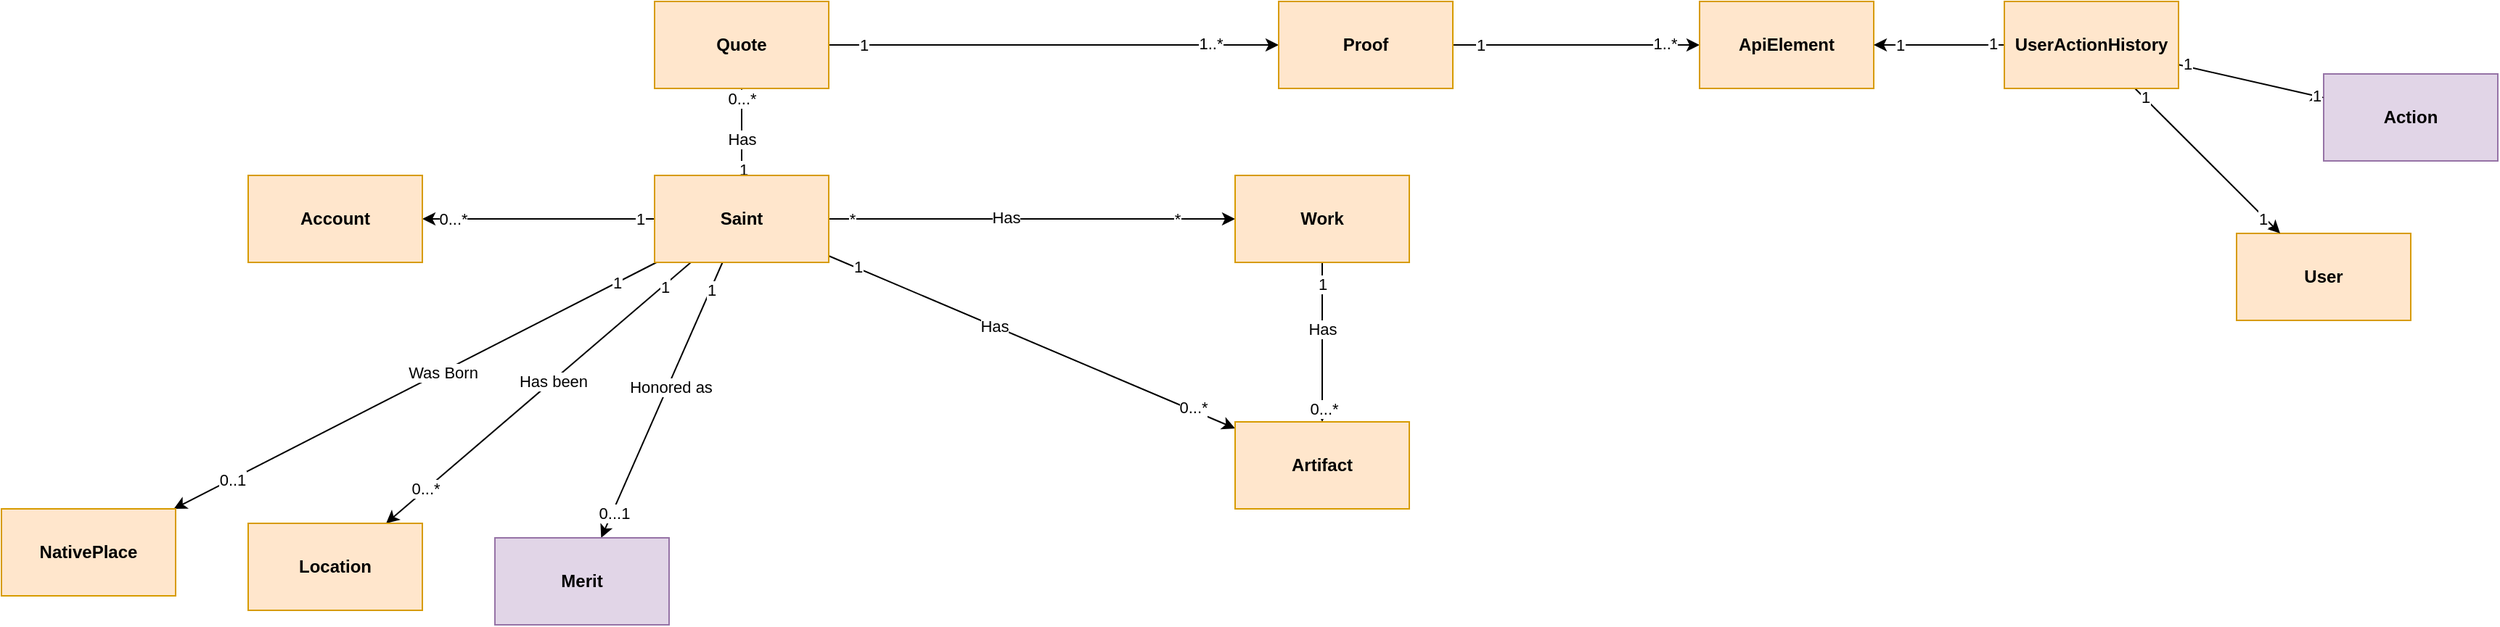 <mxfile version="20.2.2" type="device"><diagram id="CUNH2kqTtaA5TW_3SUtc" name="Page-1"><mxGraphModel dx="2493" dy="540" grid="1" gridSize="10" guides="1" tooltips="1" connect="1" arrows="1" fold="1" page="1" pageScale="1" pageWidth="850" pageHeight="1100" math="0" shadow="0"><root><mxCell id="0"/><mxCell id="1" parent="0"/><mxCell id="uzarUhcuvTxf5Rq-uIZn-3" style="rounded=0;orthogonalLoop=1;jettySize=auto;html=1;" parent="1" source="uzarUhcuvTxf5Rq-uIZn-1" target="uzarUhcuvTxf5Rq-uIZn-2" edge="1"><mxGeometry relative="1" as="geometry"/></mxCell><mxCell id="uzarUhcuvTxf5Rq-uIZn-5" value="*" style="edgeLabel;html=1;align=center;verticalAlign=middle;resizable=0;points=[];" parent="uzarUhcuvTxf5Rq-uIZn-3" vertex="1" connectable="0"><mxGeometry x="-0.885" relative="1" as="geometry"><mxPoint as="offset"/></mxGeometry></mxCell><mxCell id="uzarUhcuvTxf5Rq-uIZn-6" value="*" style="edgeLabel;html=1;align=center;verticalAlign=middle;resizable=0;points=[];" parent="uzarUhcuvTxf5Rq-uIZn-3" vertex="1" connectable="0"><mxGeometry x="0.757" relative="1" as="geometry"><mxPoint x="-6" as="offset"/></mxGeometry></mxCell><mxCell id="uzarUhcuvTxf5Rq-uIZn-15" value="Has" style="edgeLabel;html=1;align=center;verticalAlign=middle;resizable=0;points=[];" parent="uzarUhcuvTxf5Rq-uIZn-3" vertex="1" connectable="0"><mxGeometry x="-0.13" y="1" relative="1" as="geometry"><mxPoint as="offset"/></mxGeometry></mxCell><mxCell id="uzarUhcuvTxf5Rq-uIZn-8" style="edgeStyle=none;rounded=0;orthogonalLoop=1;jettySize=auto;html=1;" parent="1" source="uzarUhcuvTxf5Rq-uIZn-1" target="uzarUhcuvTxf5Rq-uIZn-4" edge="1"><mxGeometry relative="1" as="geometry"/></mxCell><mxCell id="uzarUhcuvTxf5Rq-uIZn-10" value="1" style="edgeLabel;html=1;align=center;verticalAlign=middle;resizable=0;points=[];" parent="uzarUhcuvTxf5Rq-uIZn-8" vertex="1" connectable="0"><mxGeometry x="-0.834" relative="1" as="geometry"><mxPoint as="offset"/></mxGeometry></mxCell><mxCell id="uzarUhcuvTxf5Rq-uIZn-11" value="0..1" style="edgeLabel;html=1;align=center;verticalAlign=middle;resizable=0;points=[];" parent="uzarUhcuvTxf5Rq-uIZn-8" vertex="1" connectable="0"><mxGeometry x="0.756" relative="1" as="geometry"><mxPoint as="offset"/></mxGeometry></mxCell><mxCell id="uzarUhcuvTxf5Rq-uIZn-13" value="Was Born" style="edgeLabel;html=1;align=center;verticalAlign=middle;resizable=0;points=[];" parent="uzarUhcuvTxf5Rq-uIZn-8" vertex="1" connectable="0"><mxGeometry x="-0.112" relative="1" as="geometry"><mxPoint as="offset"/></mxGeometry></mxCell><mxCell id="uzarUhcuvTxf5Rq-uIZn-14" style="edgeStyle=none;rounded=0;orthogonalLoop=1;jettySize=auto;html=1;" parent="1" source="uzarUhcuvTxf5Rq-uIZn-1" target="uzarUhcuvTxf5Rq-uIZn-12" edge="1"><mxGeometry relative="1" as="geometry"/></mxCell><mxCell id="uzarUhcuvTxf5Rq-uIZn-16" value="Has been" style="edgeLabel;html=1;align=center;verticalAlign=middle;resizable=0;points=[];" parent="uzarUhcuvTxf5Rq-uIZn-14" vertex="1" connectable="0"><mxGeometry x="-0.093" relative="1" as="geometry"><mxPoint as="offset"/></mxGeometry></mxCell><mxCell id="uzarUhcuvTxf5Rq-uIZn-17" value="1" style="edgeLabel;html=1;align=center;verticalAlign=middle;resizable=0;points=[];" parent="uzarUhcuvTxf5Rq-uIZn-14" vertex="1" connectable="0"><mxGeometry x="-0.821" y="1" relative="1" as="geometry"><mxPoint as="offset"/></mxGeometry></mxCell><mxCell id="uzarUhcuvTxf5Rq-uIZn-18" value="0...*" style="edgeLabel;html=1;align=center;verticalAlign=middle;resizable=0;points=[];" parent="uzarUhcuvTxf5Rq-uIZn-14" vertex="1" connectable="0"><mxGeometry x="0.74" y="-1" relative="1" as="geometry"><mxPoint as="offset"/></mxGeometry></mxCell><mxCell id="uzarUhcuvTxf5Rq-uIZn-20" style="edgeStyle=none;rounded=0;orthogonalLoop=1;jettySize=auto;html=1;" parent="1" source="uzarUhcuvTxf5Rq-uIZn-1" target="uzarUhcuvTxf5Rq-uIZn-19" edge="1"><mxGeometry relative="1" as="geometry"/></mxCell><mxCell id="uzarUhcuvTxf5Rq-uIZn-21" value="1" style="edgeLabel;html=1;align=center;verticalAlign=middle;resizable=0;points=[];" parent="uzarUhcuvTxf5Rq-uIZn-20" vertex="1" connectable="0"><mxGeometry x="-0.844" y="-1" relative="1" as="geometry"><mxPoint as="offset"/></mxGeometry></mxCell><mxCell id="uzarUhcuvTxf5Rq-uIZn-22" value="0...*" style="edgeLabel;html=1;align=center;verticalAlign=middle;resizable=0;points=[];" parent="uzarUhcuvTxf5Rq-uIZn-20" vertex="1" connectable="0"><mxGeometry x="0.764" relative="1" as="geometry"><mxPoint as="offset"/></mxGeometry></mxCell><mxCell id="uzarUhcuvTxf5Rq-uIZn-23" value="Has" style="edgeLabel;html=1;align=center;verticalAlign=middle;resizable=0;points=[];" parent="uzarUhcuvTxf5Rq-uIZn-20" vertex="1" connectable="0"><mxGeometry x="-0.152" relative="1" as="geometry"><mxPoint as="offset"/></mxGeometry></mxCell><mxCell id="Sf6TQnazEI-2xTxifN0Y-2" style="rounded=0;orthogonalLoop=1;jettySize=auto;html=1;" edge="1" parent="1" source="uzarUhcuvTxf5Rq-uIZn-1" target="Sf6TQnazEI-2xTxifN0Y-1"><mxGeometry relative="1" as="geometry"/></mxCell><mxCell id="Sf6TQnazEI-2xTxifN0Y-3" value="1" style="edgeLabel;html=1;align=center;verticalAlign=middle;resizable=0;points=[];" vertex="1" connectable="0" parent="Sf6TQnazEI-2xTxifN0Y-2"><mxGeometry x="-0.863" y="1" relative="1" as="geometry"><mxPoint as="offset"/></mxGeometry></mxCell><mxCell id="Sf6TQnazEI-2xTxifN0Y-4" value="0...*" style="edgeLabel;html=1;align=center;verticalAlign=middle;resizable=0;points=[];" vertex="1" connectable="0" parent="Sf6TQnazEI-2xTxifN0Y-2"><mxGeometry x="0.785" y="2" relative="1" as="geometry"><mxPoint as="offset"/></mxGeometry></mxCell><mxCell id="Sf6TQnazEI-2xTxifN0Y-6" value="Has" style="edgeLabel;html=1;align=center;verticalAlign=middle;resizable=0;points=[];" vertex="1" connectable="0" parent="Sf6TQnazEI-2xTxifN0Y-2"><mxGeometry x="-0.184" relative="1" as="geometry"><mxPoint as="offset"/></mxGeometry></mxCell><mxCell id="Sf6TQnazEI-2xTxifN0Y-15" style="edgeStyle=none;rounded=0;orthogonalLoop=1;jettySize=auto;html=1;" edge="1" parent="1" source="uzarUhcuvTxf5Rq-uIZn-1" target="Sf6TQnazEI-2xTxifN0Y-14"><mxGeometry relative="1" as="geometry"/></mxCell><mxCell id="Sf6TQnazEI-2xTxifN0Y-16" value="1" style="edgeLabel;html=1;align=center;verticalAlign=middle;resizable=0;points=[];" vertex="1" connectable="0" parent="Sf6TQnazEI-2xTxifN0Y-15"><mxGeometry x="-0.867" relative="1" as="geometry"><mxPoint as="offset"/></mxGeometry></mxCell><mxCell id="Sf6TQnazEI-2xTxifN0Y-17" value="0...*" style="edgeLabel;html=1;align=center;verticalAlign=middle;resizable=0;points=[];" vertex="1" connectable="0" parent="Sf6TQnazEI-2xTxifN0Y-15"><mxGeometry x="0.796" relative="1" as="geometry"><mxPoint x="4" as="offset"/></mxGeometry></mxCell><mxCell id="Sf6TQnazEI-2xTxifN0Y-23" style="edgeStyle=none;rounded=0;orthogonalLoop=1;jettySize=auto;html=1;" edge="1" parent="1" source="uzarUhcuvTxf5Rq-uIZn-1" target="Sf6TQnazEI-2xTxifN0Y-22"><mxGeometry relative="1" as="geometry"/></mxCell><mxCell id="Sf6TQnazEI-2xTxifN0Y-24" value="1" style="edgeLabel;html=1;align=center;verticalAlign=middle;resizable=0;points=[];" vertex="1" connectable="0" parent="Sf6TQnazEI-2xTxifN0Y-23"><mxGeometry x="-0.799" relative="1" as="geometry"><mxPoint as="offset"/></mxGeometry></mxCell><mxCell id="Sf6TQnazEI-2xTxifN0Y-25" value="0...1" style="edgeLabel;html=1;align=center;verticalAlign=middle;resizable=0;points=[];" vertex="1" connectable="0" parent="Sf6TQnazEI-2xTxifN0Y-23"><mxGeometry x="0.812" y="1" relative="1" as="geometry"><mxPoint as="offset"/></mxGeometry></mxCell><mxCell id="Sf6TQnazEI-2xTxifN0Y-26" value="Honored as" style="edgeLabel;html=1;align=center;verticalAlign=middle;resizable=0;points=[];" vertex="1" connectable="0" parent="Sf6TQnazEI-2xTxifN0Y-23"><mxGeometry x="-0.102" y="1" relative="1" as="geometry"><mxPoint as="offset"/></mxGeometry></mxCell><mxCell id="uzarUhcuvTxf5Rq-uIZn-1" value="&lt;b&gt;Saint&lt;/b&gt;" style="rounded=0;whiteSpace=wrap;html=1;fillColor=#ffe6cc;strokeColor=#d79b00;" parent="1" vertex="1"><mxGeometry x="200" y="160" width="120" height="60" as="geometry"/></mxCell><mxCell id="Sf6TQnazEI-2xTxifN0Y-5" style="edgeStyle=none;rounded=0;orthogonalLoop=1;jettySize=auto;html=1;" edge="1" parent="1" source="uzarUhcuvTxf5Rq-uIZn-2" target="Sf6TQnazEI-2xTxifN0Y-1"><mxGeometry relative="1" as="geometry"/></mxCell><mxCell id="Sf6TQnazEI-2xTxifN0Y-7" value="Has" style="edgeLabel;html=1;align=center;verticalAlign=middle;resizable=0;points=[];" vertex="1" connectable="0" parent="Sf6TQnazEI-2xTxifN0Y-5"><mxGeometry x="-0.166" relative="1" as="geometry"><mxPoint as="offset"/></mxGeometry></mxCell><mxCell id="Sf6TQnazEI-2xTxifN0Y-8" value="1" style="edgeLabel;html=1;align=center;verticalAlign=middle;resizable=0;points=[];" vertex="1" connectable="0" parent="Sf6TQnazEI-2xTxifN0Y-5"><mxGeometry x="-0.913" relative="1" as="geometry"><mxPoint y="10" as="offset"/></mxGeometry></mxCell><mxCell id="Sf6TQnazEI-2xTxifN0Y-9" value="0...*" style="edgeLabel;html=1;align=center;verticalAlign=middle;resizable=0;points=[];" vertex="1" connectable="0" parent="Sf6TQnazEI-2xTxifN0Y-5"><mxGeometry x="0.836" y="1" relative="1" as="geometry"><mxPoint as="offset"/></mxGeometry></mxCell><mxCell id="uzarUhcuvTxf5Rq-uIZn-2" value="&lt;b&gt;Work&lt;/b&gt;" style="rounded=0;whiteSpace=wrap;html=1;fillColor=#ffe6cc;strokeColor=#d79b00;" parent="1" vertex="1"><mxGeometry x="600" y="160" width="120" height="60" as="geometry"/></mxCell><mxCell id="uzarUhcuvTxf5Rq-uIZn-4" value="&lt;b&gt;NativePlace&lt;br&gt;&lt;/b&gt;" style="rounded=0;whiteSpace=wrap;html=1;fillColor=#ffe6cc;strokeColor=#d79b00;" parent="1" vertex="1"><mxGeometry x="-250" y="390" width="120" height="60" as="geometry"/></mxCell><mxCell id="uzarUhcuvTxf5Rq-uIZn-12" value="&lt;b&gt;Location&lt;/b&gt;" style="rounded=0;whiteSpace=wrap;html=1;fillColor=#ffe6cc;strokeColor=#d79b00;" parent="1" vertex="1"><mxGeometry x="-80" y="400" width="120" height="60" as="geometry"/></mxCell><mxCell id="Sf6TQnazEI-2xTxifN0Y-11" style="edgeStyle=none;rounded=0;orthogonalLoop=1;jettySize=auto;html=1;" edge="1" parent="1" source="uzarUhcuvTxf5Rq-uIZn-19" target="Sf6TQnazEI-2xTxifN0Y-10"><mxGeometry relative="1" as="geometry"/></mxCell><mxCell id="Sf6TQnazEI-2xTxifN0Y-12" value="1" style="edgeLabel;html=1;align=center;verticalAlign=middle;resizable=0;points=[];" vertex="1" connectable="0" parent="Sf6TQnazEI-2xTxifN0Y-11"><mxGeometry x="-0.849" relative="1" as="geometry"><mxPoint as="offset"/></mxGeometry></mxCell><mxCell id="Sf6TQnazEI-2xTxifN0Y-13" value="1..*" style="edgeLabel;html=1;align=center;verticalAlign=middle;resizable=0;points=[];" vertex="1" connectable="0" parent="Sf6TQnazEI-2xTxifN0Y-11"><mxGeometry x="0.727" y="1" relative="1" as="geometry"><mxPoint x="-5" as="offset"/></mxGeometry></mxCell><mxCell id="uzarUhcuvTxf5Rq-uIZn-19" value="&lt;b&gt;Quote&lt;/b&gt;" style="rounded=0;whiteSpace=wrap;html=1;fillColor=#ffe6cc;strokeColor=#d79b00;" parent="1" vertex="1"><mxGeometry x="200" y="40" width="120" height="60" as="geometry"/></mxCell><mxCell id="Sf6TQnazEI-2xTxifN0Y-1" value="&lt;b&gt;Artifact&lt;br&gt;&lt;/b&gt;" style="rounded=0;whiteSpace=wrap;html=1;fillColor=#ffe6cc;strokeColor=#d79b00;" vertex="1" parent="1"><mxGeometry x="600" y="330" width="120" height="60" as="geometry"/></mxCell><mxCell id="Sf6TQnazEI-2xTxifN0Y-19" style="edgeStyle=none;rounded=0;orthogonalLoop=1;jettySize=auto;html=1;" edge="1" parent="1" source="Sf6TQnazEI-2xTxifN0Y-10" target="Sf6TQnazEI-2xTxifN0Y-18"><mxGeometry relative="1" as="geometry"/></mxCell><mxCell id="Sf6TQnazEI-2xTxifN0Y-20" value="1" style="edgeLabel;html=1;align=center;verticalAlign=middle;resizable=0;points=[];" vertex="1" connectable="0" parent="Sf6TQnazEI-2xTxifN0Y-19"><mxGeometry x="-0.78" relative="1" as="geometry"><mxPoint as="offset"/></mxGeometry></mxCell><mxCell id="Sf6TQnazEI-2xTxifN0Y-21" value="1..*" style="edgeLabel;html=1;align=center;verticalAlign=middle;resizable=0;points=[];" vertex="1" connectable="0" parent="Sf6TQnazEI-2xTxifN0Y-19"><mxGeometry x="0.717" y="1" relative="1" as="geometry"><mxPoint as="offset"/></mxGeometry></mxCell><mxCell id="Sf6TQnazEI-2xTxifN0Y-10" value="&lt;b&gt;Proof&lt;/b&gt;" style="rounded=0;whiteSpace=wrap;html=1;fillColor=#ffe6cc;strokeColor=#d79b00;" vertex="1" parent="1"><mxGeometry x="630" y="40" width="120" height="60" as="geometry"/></mxCell><mxCell id="Sf6TQnazEI-2xTxifN0Y-14" value="&lt;b&gt;Account&lt;/b&gt;" style="rounded=0;whiteSpace=wrap;html=1;fillColor=#ffe6cc;strokeColor=#d79b00;" vertex="1" parent="1"><mxGeometry x="-80" y="160" width="120" height="60" as="geometry"/></mxCell><mxCell id="Sf6TQnazEI-2xTxifN0Y-18" value="&lt;b&gt;ApiElement&lt;/b&gt;" style="rounded=0;whiteSpace=wrap;html=1;fillColor=#ffe6cc;strokeColor=#d79b00;" vertex="1" parent="1"><mxGeometry x="920" y="40" width="120" height="60" as="geometry"/></mxCell><mxCell id="Sf6TQnazEI-2xTxifN0Y-22" value="&lt;b&gt;Merit&lt;/b&gt;" style="rounded=0;whiteSpace=wrap;html=1;fillColor=#e1d5e7;strokeColor=#9673a6;" vertex="1" parent="1"><mxGeometry x="90" y="410" width="120" height="60" as="geometry"/></mxCell><mxCell id="Sf6TQnazEI-2xTxifN0Y-27" value="&lt;b&gt;User&lt;/b&gt;" style="rounded=0;whiteSpace=wrap;html=1;fillColor=#ffe6cc;strokeColor=#d79b00;" vertex="1" parent="1"><mxGeometry x="1290" y="200" width="120" height="60" as="geometry"/></mxCell><mxCell id="Sf6TQnazEI-2xTxifN0Y-28" value="&lt;b&gt;Action&lt;/b&gt;" style="rounded=0;whiteSpace=wrap;html=1;fillColor=#e1d5e7;strokeColor=#9673a6;" vertex="1" parent="1"><mxGeometry x="1350" y="90" width="120" height="60" as="geometry"/></mxCell><mxCell id="Sf6TQnazEI-2xTxifN0Y-30" style="edgeStyle=none;rounded=0;orthogonalLoop=1;jettySize=auto;html=1;" edge="1" parent="1" source="Sf6TQnazEI-2xTxifN0Y-29" target="Sf6TQnazEI-2xTxifN0Y-28"><mxGeometry relative="1" as="geometry"/></mxCell><mxCell id="Sf6TQnazEI-2xTxifN0Y-31" value="1" style="edgeLabel;html=1;align=center;verticalAlign=middle;resizable=0;points=[];" vertex="1" connectable="0" parent="Sf6TQnazEI-2xTxifN0Y-30"><mxGeometry x="-0.899" y="2" relative="1" as="geometry"><mxPoint as="offset"/></mxGeometry></mxCell><mxCell id="Sf6TQnazEI-2xTxifN0Y-32" value="1" style="edgeLabel;html=1;align=center;verticalAlign=middle;resizable=0;points=[];" vertex="1" connectable="0" parent="Sf6TQnazEI-2xTxifN0Y-30"><mxGeometry x="0.904" relative="1" as="geometry"><mxPoint as="offset"/></mxGeometry></mxCell><mxCell id="Sf6TQnazEI-2xTxifN0Y-33" style="edgeStyle=none;rounded=0;orthogonalLoop=1;jettySize=auto;html=1;" edge="1" parent="1" source="Sf6TQnazEI-2xTxifN0Y-29" target="Sf6TQnazEI-2xTxifN0Y-27"><mxGeometry relative="1" as="geometry"/></mxCell><mxCell id="Sf6TQnazEI-2xTxifN0Y-34" value="1" style="edgeLabel;html=1;align=center;verticalAlign=middle;resizable=0;points=[];" vertex="1" connectable="0" parent="Sf6TQnazEI-2xTxifN0Y-33"><mxGeometry x="-0.86" relative="1" as="geometry"><mxPoint y="-1" as="offset"/></mxGeometry></mxCell><mxCell id="Sf6TQnazEI-2xTxifN0Y-35" value="1" style="edgeLabel;html=1;align=center;verticalAlign=middle;resizable=0;points=[];" vertex="1" connectable="0" parent="Sf6TQnazEI-2xTxifN0Y-33"><mxGeometry x="0.773" y="-2" relative="1" as="geometry"><mxPoint as="offset"/></mxGeometry></mxCell><mxCell id="Sf6TQnazEI-2xTxifN0Y-36" style="edgeStyle=none;rounded=0;orthogonalLoop=1;jettySize=auto;html=1;" edge="1" parent="1" source="Sf6TQnazEI-2xTxifN0Y-29" target="Sf6TQnazEI-2xTxifN0Y-18"><mxGeometry relative="1" as="geometry"/></mxCell><mxCell id="Sf6TQnazEI-2xTxifN0Y-37" value="1" style="edgeLabel;html=1;align=center;verticalAlign=middle;resizable=0;points=[];" vertex="1" connectable="0" parent="Sf6TQnazEI-2xTxifN0Y-36"><mxGeometry x="-0.926" y="-1" relative="1" as="geometry"><mxPoint x="-5" as="offset"/></mxGeometry></mxCell><mxCell id="Sf6TQnazEI-2xTxifN0Y-38" value="1" style="edgeLabel;html=1;align=center;verticalAlign=middle;resizable=0;points=[];" vertex="1" connectable="0" parent="Sf6TQnazEI-2xTxifN0Y-36"><mxGeometry x="0.867" relative="1" as="geometry"><mxPoint x="12" as="offset"/></mxGeometry></mxCell><mxCell id="Sf6TQnazEI-2xTxifN0Y-29" value="&lt;b&gt;UserActionHistory&lt;/b&gt;" style="rounded=0;whiteSpace=wrap;html=1;fillColor=#ffe6cc;strokeColor=#d79b00;" vertex="1" parent="1"><mxGeometry x="1130" y="40" width="120" height="60" as="geometry"/></mxCell></root></mxGraphModel></diagram></mxfile>